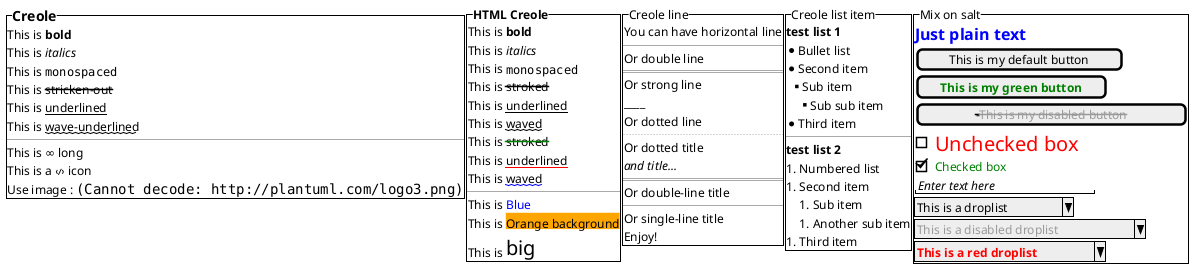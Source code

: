 @startsalt 1creole-salt-fonts-effects
{{^==Creole
  This is **bold**
  This is //italics//
  This is ""monospaced""
  This is --stricken-out--
  This is __underlined__
  This is ~~wave-underlined~~
  --test Unicode and icons--
  This is <U+221E> long
  This is a <&code> icon
  Use image : <img:http://plantuml.com/logo3.png>
}|
{^<b>HTML Creole 
 This is <b>bold</b>
  This is <i>italics</i>
  This is <font:monospaced>monospaced</font>
  This is <s>stroked</s>
  This is <u>underlined</u>
  This is <w>waved</w>
  This is <s:green>stroked</s>
  This is <u:red>underlined</u>
  This is <w:#0000FF>waved</w>
  -- other examples --
  This is <color:blue>Blue</color>
  This is <back:orange>Orange background</back>
  This is <size:20>big</size>
}|
{^Creole line
You can have horizontal line
----
Or double line
====
Or strong line
____
Or dotted line
..My title..
Or dotted title
//and title... //
==Title==
Or double-line title
--Another title--
Or single-line title
Enjoy!
}|
{^Creole list item
**test list 1**
* Bullet list
* Second item
** Sub item
*** Sub sub item
* Third item
----
**test list 2**
# Numbered list
# Second item
## Sub item
## Another sub item
# Third item
}|
{^Mix on salt
  ==<color:Blue>Just plain text
  [This is my default button]
  [<b><color:green>This is my green button]
  [ ---<color:#9a9a9a>This is my disabled button-- ]
  []  <size:20><color:red>Unchecked box
  [X] <color:green>Checked box
  "//Enter text here//   "
  ^This is a droplist^
  ^<color:#9a9a9a>This is a disabled droplist^
  ^<b><color:red>This is a red droplist^
}}
@endsalt